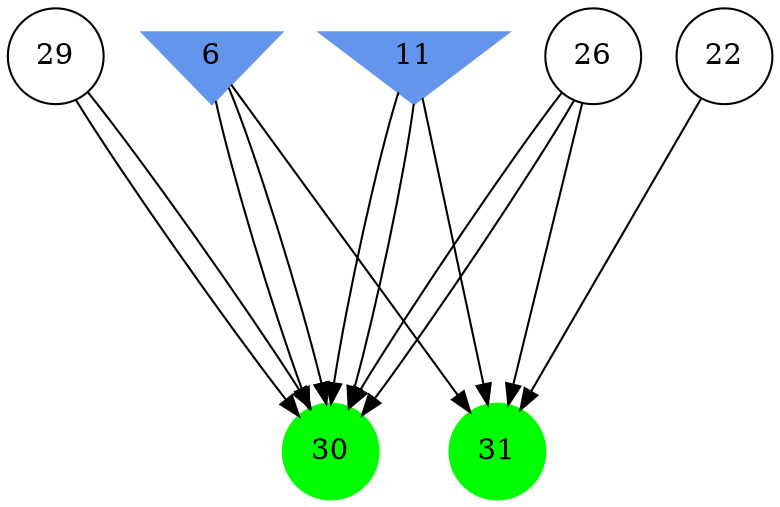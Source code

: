 digraph brain {
	ranksep=2.0;
	6 [shape=invtriangle,style=filled,color=cornflowerblue];
	11 [shape=invtriangle,style=filled,color=cornflowerblue];
	22 [shape=circle,color=black];
	26 [shape=circle,color=black];
	29 [shape=circle,color=black];
	30 [shape=circle,style=filled,color=green];
	31 [shape=circle,style=filled,color=green];
	6	->	31;
	22	->	31;
	26	->	31;
	11	->	31;
	6	->	30;
	6	->	30;
	11	->	30;
	11	->	30;
	29	->	30;
	29	->	30;
	26	->	30;
	26	->	30;
	{ rank=same; 6; 11; }
	{ rank=same; 22; 26; 29; }
	{ rank=same; 30; 31; }
}
